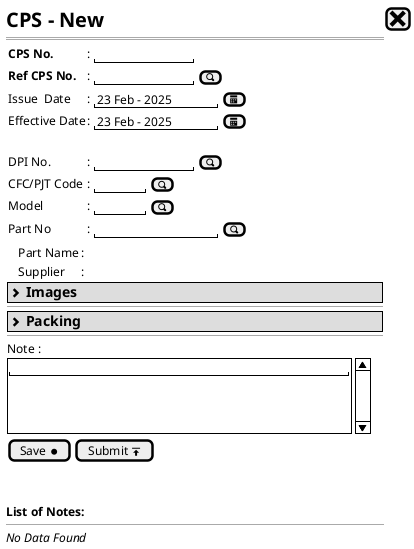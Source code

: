 @startuml
@startsalt
{
  <b><size:20>CPS - New |[<size:25><&x>]|*
  ==
  {
    {
      <b>CPS No.      |: {|"            " |}|*
      <b>Ref CPS No.  |: {|"            "| [<&magnifying-glass>]}| *
      Issue  Date     |: {| " 23 Feb - 2025 " | [<&calendar>]|}
      Effective Date  |: {| " 23 Feb - 2025 " | [<&calendar>]|}
      .
      DPI No.         |: {|"            " | [<&magnifying-glass>]}| *
      CFC/PJT Code    |: {|"      "  | [<&magnifying-glass>]}
      Model           |: {|"      "  | [<&magnifying-glass>]}
      Part No         |: {|"               " | [<&magnifying-glass>]}
    }
    {
      .|.|Part Name   |: ||*
      .|.|Supplier    |: {||}
    }
    {*
      <b><size:14> <&chevron-right> Images
    }
    --
    {*
      <b><size:14> <&chevron-right> Packing
    }
    --
    Note :
    {SI
      "                                          "
      .
      .
      .
    }
  }
  {[Save <&media-record>] | [Submit <&data-transfer-upload>]}
  .
  .
  <b>List of Notes:
  --
  <i>No Data Found   
}
@endsalt
@enduml

